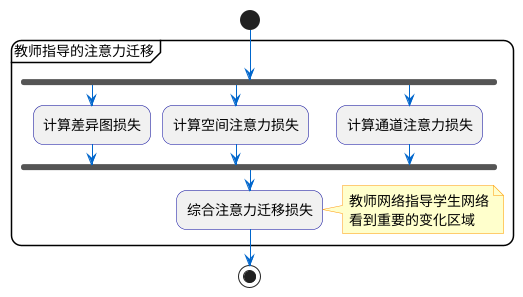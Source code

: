 @startuml 差异图注意力迁移-注意力迁移损失计算
skinparam backgroundColor white
skinparam roundcorner 20
skinparam ArrowColor #0066CC
skinparam ActivityBorderColor #000099
skinparam ActivityFontSize 14
skinparam noteBorderColor #FF9900
skinparam noteFontSize 14
skinparam noteBackgroundColor #FFFFCC

start

partition "教师指导的注意力迁移" {
  fork
    :计算差异图损失;
  fork again
    :计算空间注意力损失;
  fork again
    :计算通道注意力损失;
  end fork
  
  :综合注意力迁移损失;
}
note right: 教师网络指导学生网络\n看到重要的变化区域

stop
@enduml 
